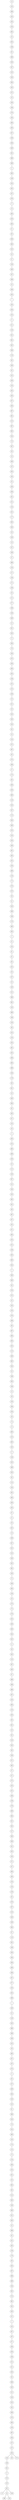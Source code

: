 graph {
  14 -- 132;
  132 -- 268;
  268 -- 424;
  424 -- 192;
  192 -- 319;
  319 -- 362;
  362 -- 35;
  35 -- 335;
  335 -- 199;
  199 -- 95;
  95 -- 386;
  386 -- 259;
  259 -- 437;
  437 -- 155;
  155 -- 250;
  250 -- 394;
  394 -- 453;
  453 -- 472;
  472 -- 53;
  53 -- 160;
  160 -- 169;
  169 -- 279;
  279 -- 185;
  185 -- 360;
  360 -- 295;
  295 -- 447;
  447 -- 248;
  248 -- 336;
  336 -- 448;
  448 -- 281;
  281 -- 396;
  396 -- 499;
  499 -- 0;
  0 -- 393;
  393 -- 146;
  146 -- 324;
  324 -- 332;
  332 -- 247;
  247 -- 376;
  376 -- 77;
  77 -- 10;
  10 -- 463;
  463 -- 419;
  419 -- 464;
  464 -- 51;
  51 -- 90;
  90 -- 338;
  338 -- 494;
  494 -- 223;
  223 -- 44;
  44 -- 47;
  47 -- 158;
  158 -- 458;
  458 -- 197;
  197 -- 289;
  289 -- 25;
  25 -- 348;
  348 -- 434;
  434 -- 7;
  7 -- 165;
  165 -- 326;
  326 -- 102;
  102 -- 9;
  9 -- 211;
  211 -- 126;
  126 -- 201;
  201 -- 381;
  381 -- 402;
  402 -- 266;
  266 -- 176;
  176 -- 60;
  60 -- 339;
  339 -- 62;
  62 -- 222;
  222 -- 429;
  429 -- 153;
  153 -- 442;
  442 -- 443;
  443 -- 327;
  327 -- 340;
  340 -- 467;
  467 -- 391;
  391 -- 213;
  213 -- 367;
  367 -- 392;
  392 -- 254;
  254 -- 76;
  76 -- 407;
  407 -- 56;
  56 -- 23;
  23 -- 459;
  459 -- 157;
  157 -- 353;
  353 -- 182;
  182 -- 55;
  55 -- 426;
  426 -- 206;
  206 -- 351;
  351 -- 151;
  151 -- 154;
  154 -- 161;
  161 -- 177;
  177 -- 305;
  305 -- 330;
  330 -- 26;
  26 -- 228;
  228 -- 16;
  16 -- 227;
  227 -- 188;
  188 -- 57;
  57 -- 496;
  496 -- 120;
  120 -- 117;
  117 -- 149;
  149 -- 171;
  171 -- 106;
  106 -- 50;
  50 -- 111;
  111 -- 277;
  277 -- 166;
  166 -- 108;
  108 -- 449;
  449 -- 22;
  22 -- 321;
  321 -- 320;
  320 -- 71;
  71 -- 284;
  284 -- 78;
  78 -- 164;
  164 -- 475;
  475 -- 328;
  328 -- 263;
  263 -- 454;
  454 -- 148;
  148 -- 101;
  101 -- 122;
  122 -- 249;
  249 -- 18;
  18 -- 221;
  221 -- 29;
  29 -- 243;
  243 -- 195;
  195 -- 244;
  244 -- 64;
  64 -- 24;
  24 -- 124;
  124 -- 372;
  372 -- 397;
  397 -- 93;
  93 -- 275;
  275 -- 269;
  269 -- 27;
  27 -- 175;
  175 -- 66;
  66 -- 290;
  290 -- 230;
  230 -- 480;
  480 -- 118;
  118 -- 220;
  220 -- 187;
  187 -- 173;
  173 -- 350;
  350 -- 408;
  408 -- 370;
  370 -- 216;
  216 -- 234;
  234 -- 439;
  439 -- 301;
  301 -- 403;
  403 -- 252;
  252 -- 229;
  229 -- 469;
  469 -- 119;
  119 -- 73;
  73 -- 270;
  270 -- 470;
  470 -- 38;
  38 -- 41;
  41 -- 418;
  418 -- 286;
  286 -- 239;
  239 -- 170;
  170 -- 483;
  483 -- 282;
  282 -- 5;
  5 -- 31;
  31 -- 224;
  224 -- 81;
  81 -- 91;
  91 -- 80;
  80 -- 322;
  322 -- 36;
  36 -- 237;
  237 -- 33;
  33 -- 183;
  183 -- 131;
  131 -- 368;
  368 -- 491;
  491 -- 103;
  103 -- 486;
  486 -- 186;
  186 -- 140;
  140 -- 86;
  86 -- 414;
  414 -- 133;
  133 -- 255;
  255 -- 481;
  481 -- 432;
  432 -- 306;
  306 -- 395;
  395 -- 388;
  388 -- 236;
  236 -- 179;
  179 -- 88;
  88 -- 451;
  451 -- 43;
  43 -- 440;
  440 -- 384;
  384 -- 82;
  82 -- 262;
  262 -- 317;
  317 -- 142;
  142 -- 40;
  40 -- 4;
  4 -- 435;
  435 -- 313;
  313 -- 485;
  485 -- 468;
  468 -- 193;
  193 -- 45;
  45 -- 112;
  112 -- 100;
  100 -- 307;
  307 -- 141;
  141 -- 194;
  194 -- 235;
  235 -- 482;
  482 -- 441;
  441 -- 89;
  89 -- 487;
  487 -- 427;
  427 -- 191;
  191 -- 311;
  311 -- 365;
  365 -- 232;
  232 -- 312;
  312 -- 109;
  109 -- 292;
  292 -- 363;
  363 -- 354;
  354 -- 3;
  3 -- 260;
  260 -- 400;
  400 -- 94;
  94 -- 378;
  378 -- 375;
  375 -- 42;
  42 -- 245;
  245 -- 135;
  135 -- 379;
  379 -- 299;
  299 -- 98;
  98 -- 497;
  497 -- 390;
  390 -- 285;
  285 -- 323;
  323 -- 113;
  113 -- 436;
  436 -- 492;
  492 -- 204;
  204 -- 54;
  54 -- 198;
  198 -- 303;
  303 -- 246;
  246 -- 15;
  15 -- 58;
  58 -- 130;
  130 -- 209;
  209 -- 226;
  226 -- 49;
  49 -- 74;
  74 -- 12;
  12 -- 493;
  493 -- 215;
  215 -- 405;
  405 -- 162;
  162 -- 17;
  17 -- 156;
  156 -- 253;
  253 -- 498;
  498 -- 333;
  333 -- 65;
  65 -- 114;
  114 -- 104;
  104 -- 261;
  261 -- 465;
  465 -- 430;
  430 -- 202;
  202 -- 67;
  67 -- 21;
  21 -- 30;
  30 -- 422;
  422 -- 19;
  19 -- 208;
  208 -- 457;
  457 -- 315;
  315 -- 210;
  210 -- 240;
  240 -- 452;
  452 -- 361;
  361 -- 163;
  163 -- 72;
  72 -- 349;
  349 -- 304;
  304 -- 159;
  159 -- 20;
  20 -- 273;
  273 -- 70;
  70 -- 276;
  276 -- 242;
  242 -- 446;
  446 -- 456;
  456 -- 344;
  344 -- 423;
  423 -- 11;
  11 -- 46;
  46 -- 445;
  445 -- 123;
  123 -- 287;
  287 -- 450;
  450 -- 97;
  97 -- 489;
  489 -- 288;
  288 -- 488;
  488 -- 267;
  267 -- 416;
  416 -- 385;
  385 -- 125;
  125 -- 203;
  203 -- 69;
  69 -- 401;
  401 -- 28;
  28 -- 83;
  83 -- 219;
  219 -- 345;
  345 -- 96;
  96 -- 238;
  238 -- 371;
  371 -- 462;
  462 -- 37;
  37 -- 217;
  217 -- 272;
  272 -- 410;
  410 -- 412;
  412 -- 346;
  346 -- 138;
  138 -- 278;
  278 -- 406;
  406 -- 364;
  364 -- 231;
  231 -- 355;
  355 -- 127;
  127 -- 283;
  283 -- 358;
  358 -- 421;
  421 -- 325;
  325 -- 233;
  233 -- 271;
  271 -- 417;
  417 -- 300;
  300 -- 293;
  293 -- 134;
  134 -- 143;
  143 -- 129;
  129 -- 85;
  85 -- 479;
  479 -- 337;
  337 -- 218;
  218 -- 428;
  428 -- 189;
  189 -- 484;
  484 -- 87;
  87 -- 110;
  110 -- 291;
  291 -- 168;
  168 -- 200;
  200 -- 294;
  294 -- 356;
  356 -- 409;
  409 -- 298;
  298 -- 347;
  347 -- 377;
  377 -- 105;
  105 -- 342;
  342 -- 399;
  399 -- 1;
  1 -- 190;
  190 -- 52;
  52 -- 128;
  128 -- 433;
  433 -- 366;
  366 -- 296;
  296 -- 256;
  256 -- 413;
  413 -- 39;
  39 -- 495;
  495 -- 257;
  257 -- 167;
  167 -- 474;
  474 -- 8;
  8 -- 63;
  63 -- 107;
  107 -- 438;
  438 -- 264;
  264 -- 150;
  150 -- 152;
  152 -- 61;
  61 -- 369;
  369 -- 316;
  316 -- 79;
  79 -- 314;
  314 -- 490;
  490 -- 145;
  145 -- 174;
  174 -- 115;
  115 -- 75;
  75 -- 116;
  116 -- 280;
  280 -- 225;
  225 -- 331;
  331 -- 59;
  59 -- 382;
  382 -- 68;
  68 -- 214;
  214 -- 265;
  265 -- 196;
  196 -- 460;
  460 -- 251;
  251 -- 404;
  404 -- 32;
  32 -- 389;
  389 -- 92;
  92 -- 241;
  241 -- 455;
  455 -- 139;
  139 -- 178;
  178 -- 99;
  99 -- 343;
  343 -- 297;
  297 -- 398;
  398 -- 466;
  466 -- 184;
  184 -- 302;
  302 -- 274;
  274 -- 461;
  461 -- 352;
  352 -- 420;
  420 -- 471;
  471 -- 2;
  2 -- 415;
  415 -- 357;
  357 -- 207;
  207 -- 477;
  477 -- 359;
  359 -- 329;
  329 -- 258;
  258 -- 212;
  212 -- 411;
  411 -- 205;
  205 -- 84;
  84 -- 308;
  308 -- 425;
  425 -- 121;
  121 -- 318;
  318 -- 310;
  310 -- 181;
  181 -- 309;
  309 -- 373;
  373 -- 383;
  383 -- 476;
  476 -- 387;
  387 -- 334;
  334 -- 147;
  147 -- 137;
  137 -- 444;
  444 -- 144;
  144 -- 180;
  180 -- 341;
  341 -- 6;
  6 -- 374;
  374 -- 473;
  473 -- 431;
  431 -- 13;
  431 -- 34;
  34 -- 380;
  34 -- 478;
  431 -- 136;
  444 -- 48;
  444 -- 172;
}
